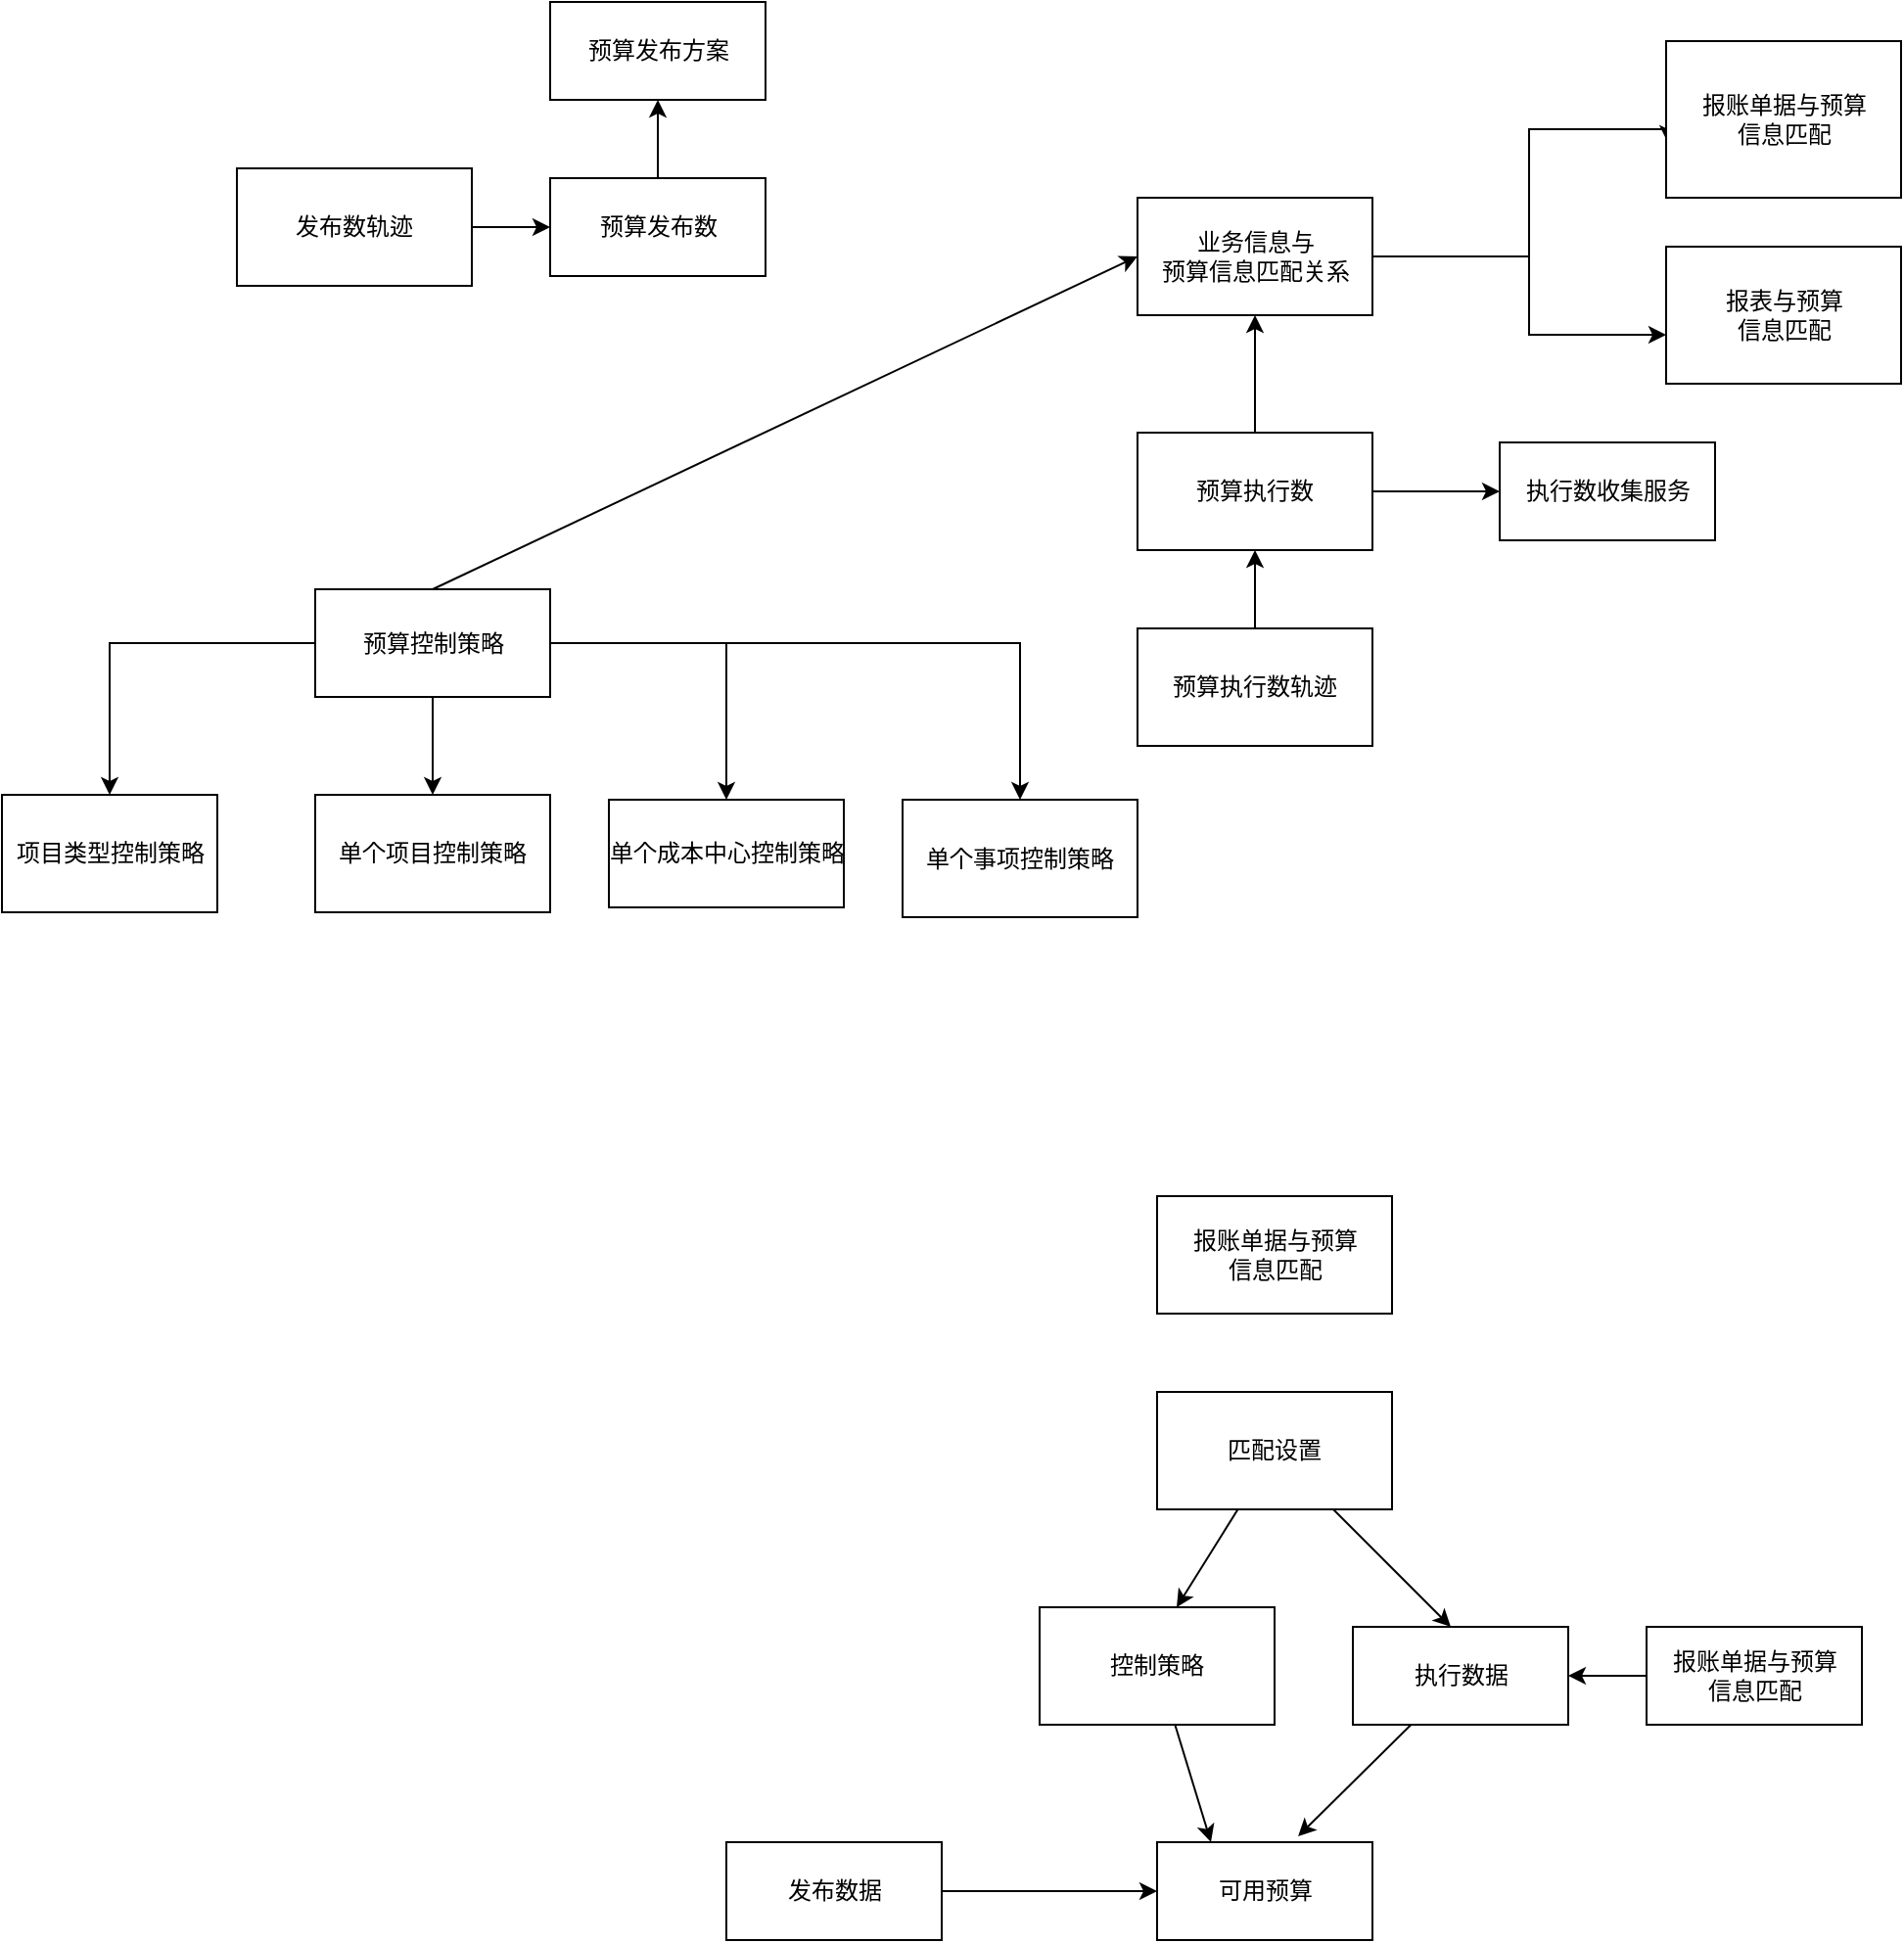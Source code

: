 <mxfile version="16.6.4" type="github">
  <diagram name="Page-1" id="e7e014a7-5840-1c2e-5031-d8a46d1fe8dd">
    <mxGraphModel dx="2115" dy="532" grid="1" gridSize="10" guides="1" tooltips="1" connect="1" arrows="1" fold="1" page="1" pageScale="1" pageWidth="1169" pageHeight="826" background="none" math="0" shadow="0">
      <root>
        <mxCell id="0" />
        <mxCell id="1" parent="0" />
        <mxCell id="ovywUzPmefheDgbY8iEd-45" style="edgeStyle=orthogonalEdgeStyle;rounded=0;orthogonalLoop=1;jettySize=auto;html=1;entryX=0.008;entryY=0.65;entryDx=0;entryDy=0;entryPerimeter=0;" edge="1" parent="1" source="ovywUzPmefheDgbY8iEd-41" target="ovywUzPmefheDgbY8iEd-42">
          <mxGeometry relative="1" as="geometry">
            <mxPoint x="630" y="158" as="targetPoint" />
            <Array as="points">
              <mxPoint x="600" y="200" />
              <mxPoint x="600" y="135" />
            </Array>
          </mxGeometry>
        </mxCell>
        <mxCell id="ovywUzPmefheDgbY8iEd-46" style="edgeStyle=orthogonalEdgeStyle;rounded=0;orthogonalLoop=1;jettySize=auto;html=1;" edge="1" parent="1" source="ovywUzPmefheDgbY8iEd-41" target="ovywUzPmefheDgbY8iEd-43">
          <mxGeometry relative="1" as="geometry">
            <Array as="points">
              <mxPoint x="600" y="200" />
              <mxPoint x="600" y="240" />
            </Array>
          </mxGeometry>
        </mxCell>
        <mxCell id="ovywUzPmefheDgbY8iEd-41" value="业务信息与&lt;br&gt;预算信息匹配关系" style="html=1;" vertex="1" parent="1">
          <mxGeometry x="400" y="170" width="120" height="60" as="geometry" />
        </mxCell>
        <mxCell id="ovywUzPmefheDgbY8iEd-42" value="报账单据与预算&lt;br&gt;信息匹配" style="html=1;" vertex="1" parent="1">
          <mxGeometry x="670" y="90" width="120" height="80" as="geometry" />
        </mxCell>
        <mxCell id="ovywUzPmefheDgbY8iEd-43" value="报表与预算&lt;br&gt;信息匹配" style="html=1;" vertex="1" parent="1">
          <mxGeometry x="670" y="195" width="120" height="70" as="geometry" />
        </mxCell>
        <mxCell id="ovywUzPmefheDgbY8iEd-49" value="" style="edgeStyle=orthogonalEdgeStyle;rounded=0;orthogonalLoop=1;jettySize=auto;html=1;" edge="1" parent="1" source="ovywUzPmefheDgbY8iEd-47" target="ovywUzPmefheDgbY8iEd-41">
          <mxGeometry relative="1" as="geometry" />
        </mxCell>
        <mxCell id="ovywUzPmefheDgbY8iEd-70" value="" style="edgeStyle=orthogonalEdgeStyle;rounded=0;orthogonalLoop=1;jettySize=auto;html=1;" edge="1" parent="1" source="ovywUzPmefheDgbY8iEd-47" target="ovywUzPmefheDgbY8iEd-69">
          <mxGeometry relative="1" as="geometry" />
        </mxCell>
        <mxCell id="ovywUzPmefheDgbY8iEd-47" value="预算执行数" style="rounded=0;whiteSpace=wrap;html=1;" vertex="1" parent="1">
          <mxGeometry x="400" y="290" width="120" height="60" as="geometry" />
        </mxCell>
        <mxCell id="ovywUzPmefheDgbY8iEd-50" value="" style="edgeStyle=orthogonalEdgeStyle;rounded=0;orthogonalLoop=1;jettySize=auto;html=1;" edge="1" parent="1" source="ovywUzPmefheDgbY8iEd-48" target="ovywUzPmefheDgbY8iEd-47">
          <mxGeometry relative="1" as="geometry" />
        </mxCell>
        <mxCell id="ovywUzPmefheDgbY8iEd-48" value="预算执行数轨迹" style="rounded=0;whiteSpace=wrap;html=1;" vertex="1" parent="1">
          <mxGeometry x="400" y="390" width="120" height="60" as="geometry" />
        </mxCell>
        <mxCell id="ovywUzPmefheDgbY8iEd-77" value="" style="edgeStyle=orthogonalEdgeStyle;rounded=0;orthogonalLoop=1;jettySize=auto;html=1;" edge="1" parent="1" source="ovywUzPmefheDgbY8iEd-51" target="ovywUzPmefheDgbY8iEd-76">
          <mxGeometry relative="1" as="geometry" />
        </mxCell>
        <mxCell id="ovywUzPmefheDgbY8iEd-79" value="" style="edgeStyle=orthogonalEdgeStyle;rounded=0;orthogonalLoop=1;jettySize=auto;html=1;" edge="1" parent="1" source="ovywUzPmefheDgbY8iEd-51" target="ovywUzPmefheDgbY8iEd-78">
          <mxGeometry relative="1" as="geometry" />
        </mxCell>
        <mxCell id="ovywUzPmefheDgbY8iEd-82" value="" style="edgeStyle=orthogonalEdgeStyle;rounded=0;orthogonalLoop=1;jettySize=auto;html=1;" edge="1" parent="1" source="ovywUzPmefheDgbY8iEd-51" target="ovywUzPmefheDgbY8iEd-81">
          <mxGeometry relative="1" as="geometry" />
        </mxCell>
        <mxCell id="ovywUzPmefheDgbY8iEd-84" value="" style="edgeStyle=orthogonalEdgeStyle;rounded=0;orthogonalLoop=1;jettySize=auto;html=1;" edge="1" parent="1" source="ovywUzPmefheDgbY8iEd-51" target="ovywUzPmefheDgbY8iEd-83">
          <mxGeometry relative="1" as="geometry" />
        </mxCell>
        <mxCell id="ovywUzPmefheDgbY8iEd-51" value="预算控制策略" style="html=1;" vertex="1" parent="1">
          <mxGeometry x="-20" y="370" width="120" height="55" as="geometry" />
        </mxCell>
        <mxCell id="ovywUzPmefheDgbY8iEd-55" value="预算发布方案" style="html=1;" vertex="1" parent="1">
          <mxGeometry x="100" y="70" width="110" height="50" as="geometry" />
        </mxCell>
        <mxCell id="ovywUzPmefheDgbY8iEd-57" value="" style="edgeStyle=orthogonalEdgeStyle;rounded=0;orthogonalLoop=1;jettySize=auto;html=1;" edge="1" parent="1" source="ovywUzPmefheDgbY8iEd-56" target="ovywUzPmefheDgbY8iEd-55">
          <mxGeometry relative="1" as="geometry" />
        </mxCell>
        <mxCell id="ovywUzPmefheDgbY8iEd-56" value="预算发布数" style="html=1;" vertex="1" parent="1">
          <mxGeometry x="100" y="160" width="110" height="50" as="geometry" />
        </mxCell>
        <mxCell id="ovywUzPmefheDgbY8iEd-64" value="" style="edgeStyle=orthogonalEdgeStyle;rounded=0;orthogonalLoop=1;jettySize=auto;html=1;" edge="1" parent="1" source="ovywUzPmefheDgbY8iEd-62" target="ovywUzPmefheDgbY8iEd-56">
          <mxGeometry relative="1" as="geometry" />
        </mxCell>
        <mxCell id="ovywUzPmefheDgbY8iEd-62" value="发布数轨迹" style="whiteSpace=wrap;html=1;fillColor=rgb(255, 255, 255);strokeColor=rgb(0, 0, 0);fontColor=rgb(0, 0, 0);" vertex="1" parent="1">
          <mxGeometry x="-60" y="155" width="120" height="60" as="geometry" />
        </mxCell>
        <mxCell id="ovywUzPmefheDgbY8iEd-69" value="执行数收集服务" style="html=1;" vertex="1" parent="1">
          <mxGeometry x="585" y="295" width="110" height="50" as="geometry" />
        </mxCell>
        <mxCell id="ovywUzPmefheDgbY8iEd-76" value="单个项目控制策略" style="whiteSpace=wrap;html=1;fillColor=rgb(255, 255, 255);strokeColor=rgb(0, 0, 0);fontColor=rgb(0, 0, 0);" vertex="1" parent="1">
          <mxGeometry x="-20" y="475" width="120" height="60" as="geometry" />
        </mxCell>
        <mxCell id="ovywUzPmefheDgbY8iEd-78" value="单个成本中心控制策略" style="html=1;fillColor=rgb(255, 255, 255);strokeColor=rgb(0, 0, 0);fontColor=rgb(0, 0, 0);" vertex="1" parent="1">
          <mxGeometry x="130" y="477.5" width="120" height="55" as="geometry" />
        </mxCell>
        <mxCell id="ovywUzPmefheDgbY8iEd-81" value="单个事项控制策略" style="whiteSpace=wrap;html=1;fillColor=rgb(255, 255, 255);strokeColor=rgb(0, 0, 0);fontColor=rgb(0, 0, 0);" vertex="1" parent="1">
          <mxGeometry x="280" y="477.5" width="120" height="60" as="geometry" />
        </mxCell>
        <mxCell id="ovywUzPmefheDgbY8iEd-83" value="项目类型控制策略" style="html=1;fillColor=rgb(255, 255, 255);strokeColor=rgb(0, 0, 0);fontColor=rgb(0, 0, 0);" vertex="1" parent="1">
          <mxGeometry x="-180" y="475" width="110" height="60" as="geometry" />
        </mxCell>
        <mxCell id="ovywUzPmefheDgbY8iEd-85" value="" style="endArrow=classic;html=1;rounded=0;exitX=0.5;exitY=0;exitDx=0;exitDy=0;entryX=0;entryY=0.5;entryDx=0;entryDy=0;" edge="1" parent="1" source="ovywUzPmefheDgbY8iEd-51" target="ovywUzPmefheDgbY8iEd-41">
          <mxGeometry width="50" height="50" relative="1" as="geometry">
            <mxPoint x="360" y="330" as="sourcePoint" />
            <mxPoint x="410" y="280" as="targetPoint" />
          </mxGeometry>
        </mxCell>
        <mxCell id="ovywUzPmefheDgbY8iEd-86" value="发布数据" style="html=1;" vertex="1" parent="1">
          <mxGeometry x="190" y="1010" width="110" height="50" as="geometry" />
        </mxCell>
        <mxCell id="ovywUzPmefheDgbY8iEd-87" value="执行数据" style="html=1;fillColor=rgb(255, 255, 255);strokeColor=rgb(0, 0, 0);fontColor=rgb(0, 0, 0);" vertex="1" parent="1">
          <mxGeometry x="510" y="900" width="110" height="50" as="geometry" />
        </mxCell>
        <mxCell id="ovywUzPmefheDgbY8iEd-89" value="可用预算" style="html=1;" vertex="1" parent="1">
          <mxGeometry x="410" y="1010" width="110" height="50" as="geometry" />
        </mxCell>
        <mxCell id="ovywUzPmefheDgbY8iEd-90" value="控制策略" style="whiteSpace=wrap;html=1;fillColor=rgb(255, 255, 255);strokeColor=rgb(0, 0, 0);fontColor=rgb(0, 0, 0);" vertex="1" parent="1">
          <mxGeometry x="350" y="890" width="120" height="60" as="geometry" />
        </mxCell>
        <mxCell id="ovywUzPmefheDgbY8iEd-92" value="" style="endArrow=classic;html=1;rounded=0;exitX=1;exitY=0.5;exitDx=0;exitDy=0;" edge="1" parent="1" source="ovywUzPmefheDgbY8iEd-86" target="ovywUzPmefheDgbY8iEd-89">
          <mxGeometry width="50" height="50" relative="1" as="geometry">
            <mxPoint x="350" y="1010" as="sourcePoint" />
            <mxPoint x="400" y="960" as="targetPoint" />
          </mxGeometry>
        </mxCell>
        <mxCell id="ovywUzPmefheDgbY8iEd-93" value="" style="endArrow=classic;html=1;rounded=0;entryX=0.655;entryY=-0.06;entryDx=0;entryDy=0;entryPerimeter=0;" edge="1" parent="1" source="ovywUzPmefheDgbY8iEd-87" target="ovywUzPmefheDgbY8iEd-89">
          <mxGeometry width="50" height="50" relative="1" as="geometry">
            <mxPoint x="350" y="1010" as="sourcePoint" />
            <mxPoint x="400" y="960" as="targetPoint" />
          </mxGeometry>
        </mxCell>
        <mxCell id="ovywUzPmefheDgbY8iEd-94" value="" style="endArrow=classic;html=1;rounded=0;entryX=0.25;entryY=0;entryDx=0;entryDy=0;" edge="1" parent="1" source="ovywUzPmefheDgbY8iEd-90" target="ovywUzPmefheDgbY8iEd-89">
          <mxGeometry width="50" height="50" relative="1" as="geometry">
            <mxPoint x="350" y="1010" as="sourcePoint" />
            <mxPoint x="400" y="960" as="targetPoint" />
          </mxGeometry>
        </mxCell>
        <mxCell id="ovywUzPmefheDgbY8iEd-95" value="匹配设置" style="whiteSpace=wrap;html=1;fillColor=rgb(255, 255, 255);strokeColor=rgb(0, 0, 0);fontColor=rgb(0, 0, 0);" vertex="1" parent="1">
          <mxGeometry x="410" y="780" width="120" height="60" as="geometry" />
        </mxCell>
        <mxCell id="ovywUzPmefheDgbY8iEd-96" value="" style="endArrow=classic;html=1;rounded=0;" edge="1" parent="1" source="ovywUzPmefheDgbY8iEd-95">
          <mxGeometry width="50" height="50" relative="1" as="geometry">
            <mxPoint x="370" y="940" as="sourcePoint" />
            <mxPoint x="420" y="890" as="targetPoint" />
          </mxGeometry>
        </mxCell>
        <mxCell id="ovywUzPmefheDgbY8iEd-97" value="" style="endArrow=classic;html=1;rounded=0;exitX=0.75;exitY=1;exitDx=0;exitDy=0;" edge="1" parent="1" source="ovywUzPmefheDgbY8iEd-95">
          <mxGeometry width="50" height="50" relative="1" as="geometry">
            <mxPoint x="510" y="950" as="sourcePoint" />
            <mxPoint x="560" y="900" as="targetPoint" />
          </mxGeometry>
        </mxCell>
        <mxCell id="ovywUzPmefheDgbY8iEd-99" value="" style="edgeStyle=orthogonalEdgeStyle;rounded=0;orthogonalLoop=1;jettySize=auto;html=1;" edge="1" parent="1" source="ovywUzPmefheDgbY8iEd-98" target="ovywUzPmefheDgbY8iEd-87">
          <mxGeometry relative="1" as="geometry" />
        </mxCell>
        <mxCell id="ovywUzPmefheDgbY8iEd-98" value="报账单据与预算&lt;br&gt;信息匹配" style="html=1;fillColor=rgb(255, 255, 255);strokeColor=rgb(0, 0, 0);fontColor=rgb(0, 0, 0);" vertex="1" parent="1">
          <mxGeometry x="660" y="900" width="110" height="50" as="geometry" />
        </mxCell>
        <mxCell id="ovywUzPmefheDgbY8iEd-100" value="报账单据与预算&lt;br&gt;信息匹配" style="html=1;" vertex="1" parent="1">
          <mxGeometry x="410" y="680" width="120" height="60" as="geometry" />
        </mxCell>
      </root>
    </mxGraphModel>
  </diagram>
</mxfile>

